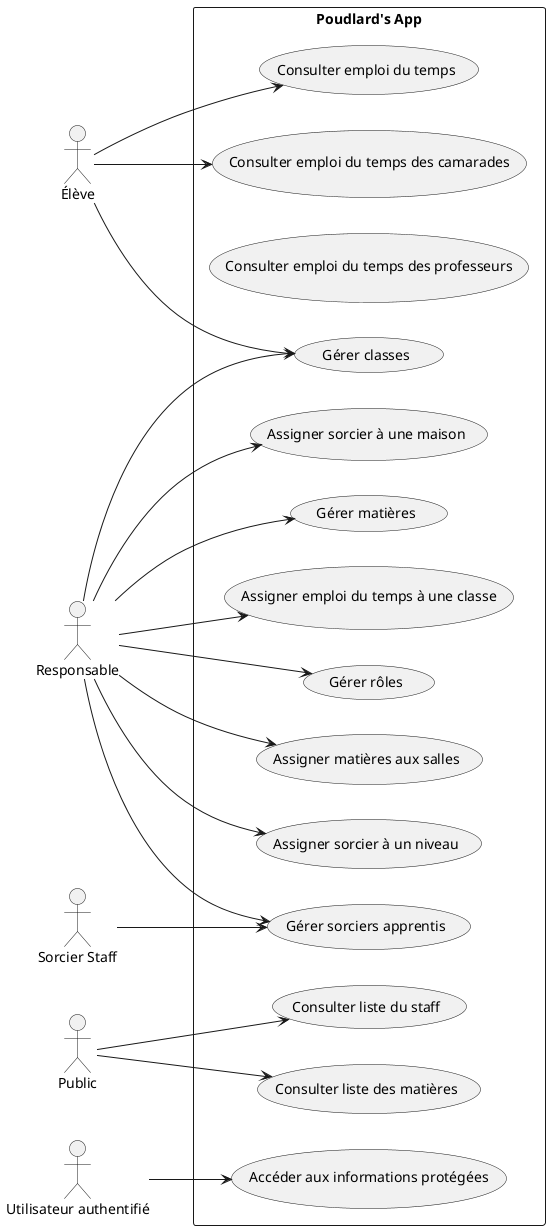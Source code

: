 @startuml
left to right direction

actor "Élève" as Eleve
actor "Responsable" as Responsable
actor "Public" as Public
actor "Utilisateur authentifié" as UtilisateurAuthentifie
actor "Sorcier Staff" as SorcierNonApprenti

rectangle "Poudlard's App" {
    usecase "Consulter emploi du temps" as C1
    usecase "Consulter emploi du temps des camarades" as C2
    usecase "Consulter emploi du temps des professeurs" as C3
    usecase "Gérer matières" as C4
    usecase "Gérer classes" as C5
    usecase "Gérer sorciers apprentis" as C6
    usecase "Gérer rôles" as C7
    usecase "Assigner matières aux salles" as C8
    usecase "Consulter liste des matières" as C9
    usecase "Consulter liste du staff" as C10
    usecase "Accéder aux informations protégées" as C11
    usecase "Assigner sorcier à un niveau" as C12
    usecase "Assigner sorcier à une maison" as C13
    usecase "Assigner emploi du temps à une classe" as C14
}

Eleve --> C1
Eleve --> C2
Eleve --> C5
Responsable --> C4
Responsable --> C5
Responsable --> C6
Responsable --> C7
Responsable --> C8
Responsable --> C12
Responsable --> C13
Responsable --> C14
Public --> C9
Public --> C10
UtilisateurAuthentifie --> C11
SorcierNonApprenti --> C6
@enduml
